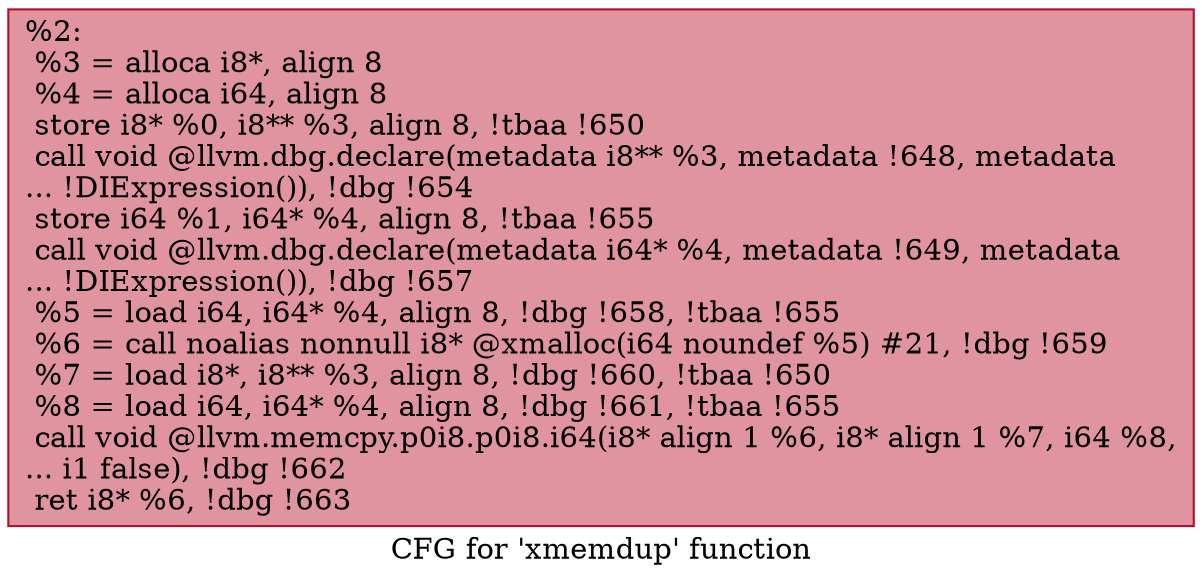digraph "CFG for 'xmemdup' function" {
	label="CFG for 'xmemdup' function";

	Node0x1933a30 [shape=record,color="#b70d28ff", style=filled, fillcolor="#b70d2870",label="{%2:\l  %3 = alloca i8*, align 8\l  %4 = alloca i64, align 8\l  store i8* %0, i8** %3, align 8, !tbaa !650\l  call void @llvm.dbg.declare(metadata i8** %3, metadata !648, metadata\l... !DIExpression()), !dbg !654\l  store i64 %1, i64* %4, align 8, !tbaa !655\l  call void @llvm.dbg.declare(metadata i64* %4, metadata !649, metadata\l... !DIExpression()), !dbg !657\l  %5 = load i64, i64* %4, align 8, !dbg !658, !tbaa !655\l  %6 = call noalias nonnull i8* @xmalloc(i64 noundef %5) #21, !dbg !659\l  %7 = load i8*, i8** %3, align 8, !dbg !660, !tbaa !650\l  %8 = load i64, i64* %4, align 8, !dbg !661, !tbaa !655\l  call void @llvm.memcpy.p0i8.p0i8.i64(i8* align 1 %6, i8* align 1 %7, i64 %8,\l... i1 false), !dbg !662\l  ret i8* %6, !dbg !663\l}"];
}
